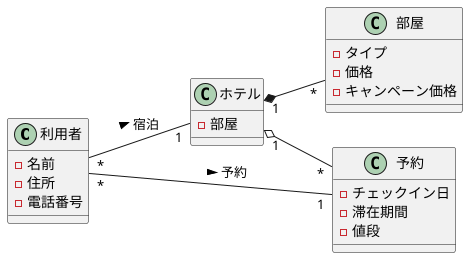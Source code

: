 @startuml
    left to right direction
    class 利用者 {
        - 名前
        - 住所
        - 電話番号
    }
    class ホテル {
        - 部屋
    }
    class 部屋 {
        - タイプ
        - 価格
        - キャンペーン価格
    }
    class 予約 {
        - チェックイン日
        - 滞在期間
        - 値段
    }
    
    利用者 "*" -- "1" ホテル : > 宿泊
    利用者 "*" -- "1" 予約 : > 予約 
    ホテル "1" *-- "*" 部屋
    ホテル "1" o-- "*" 予約

@enduml
